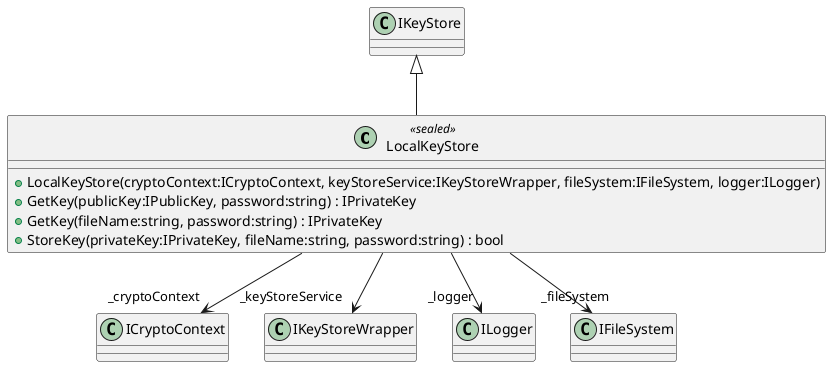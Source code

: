 @startuml
class LocalKeyStore <<sealed>> {
    + LocalKeyStore(cryptoContext:ICryptoContext, keyStoreService:IKeyStoreWrapper, fileSystem:IFileSystem, logger:ILogger)
    + GetKey(publicKey:IPublicKey, password:string) : IPrivateKey
    + GetKey(fileName:string, password:string) : IPrivateKey
    + StoreKey(privateKey:IPrivateKey, fileName:string, password:string) : bool
}
IKeyStore <|-- LocalKeyStore
LocalKeyStore --> "_cryptoContext" ICryptoContext
LocalKeyStore --> "_keyStoreService" IKeyStoreWrapper
LocalKeyStore --> "_logger" ILogger
LocalKeyStore --> "_fileSystem" IFileSystem
@enduml
